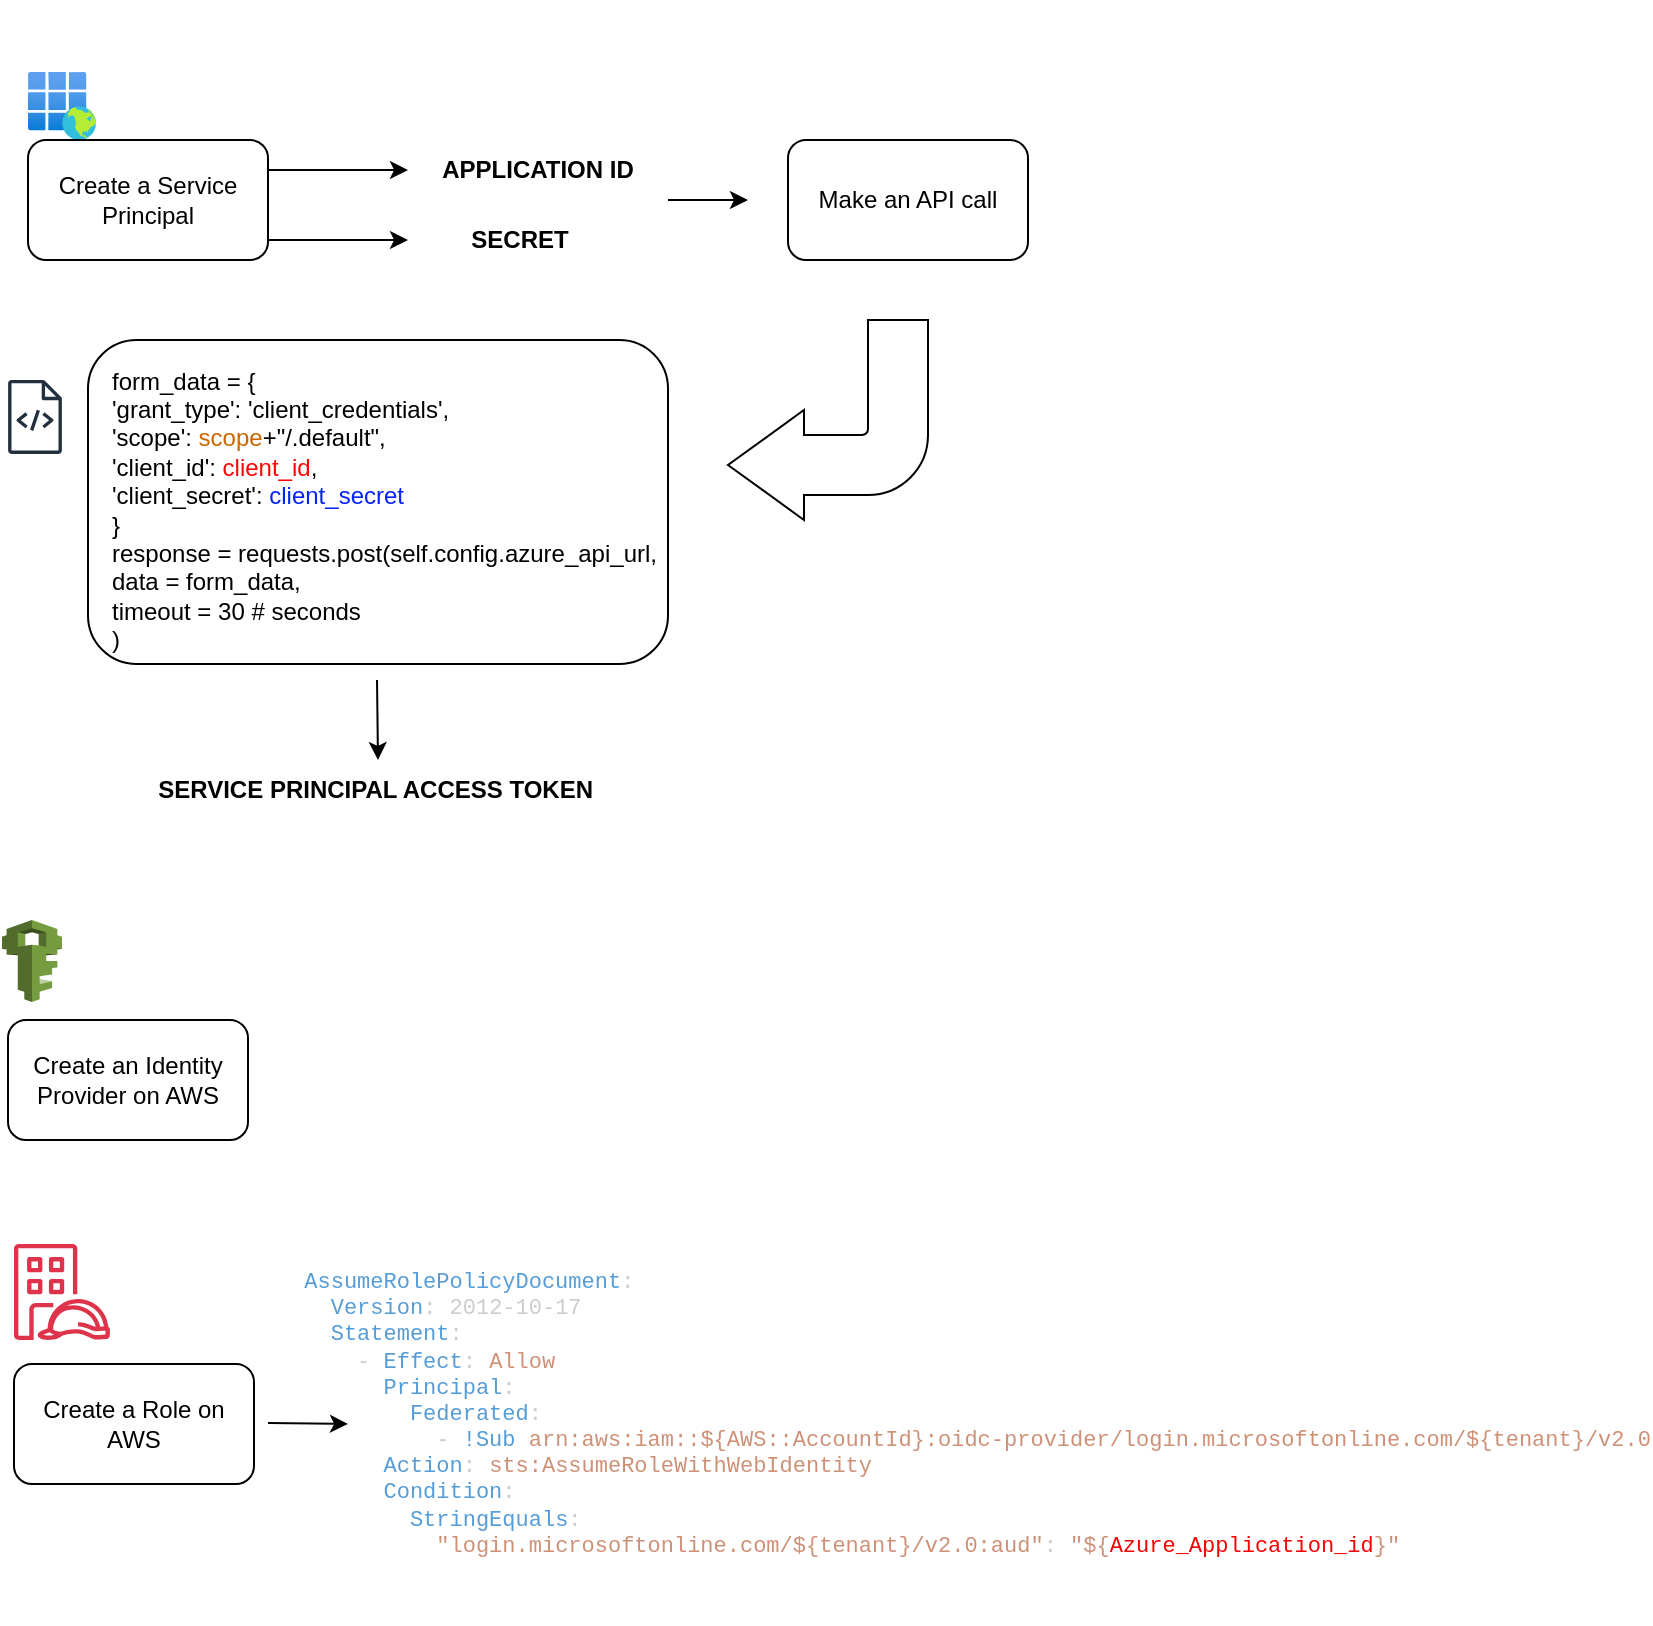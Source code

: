 <mxfile version="24.7.17">
  <diagram name="Page-1" id="rgw7u6xFR-ZV7shGWzve">
    <mxGraphModel dx="749" dy="435" grid="1" gridSize="10" guides="1" tooltips="1" connect="1" arrows="1" fold="1" page="1" pageScale="1" pageWidth="850" pageHeight="1100" math="0" shadow="0">
      <root>
        <mxCell id="0" />
        <mxCell id="1" parent="0" />
        <mxCell id="-ZoH8AaSv6jImLgKxDBK-23" value="" style="rounded=1;whiteSpace=wrap;html=1;" vertex="1" parent="1">
          <mxGeometry x="90" y="180" width="290" height="162" as="geometry" />
        </mxCell>
        <mxCell id="-ZoH8AaSv6jImLgKxDBK-1" value="" style="image;aspect=fixed;html=1;points=[];align=center;fontSize=12;image=img/lib/azure2/identity/Enterprise_Applications.svg;" vertex="1" parent="1">
          <mxGeometry x="60" y="46" width="34" height="34" as="geometry" />
        </mxCell>
        <mxCell id="-ZoH8AaSv6jImLgKxDBK-2" value="Create a Service Principal" style="rounded=1;whiteSpace=wrap;html=1;" vertex="1" parent="1">
          <mxGeometry x="60" y="80" width="120" height="60" as="geometry" />
        </mxCell>
        <mxCell id="-ZoH8AaSv6jImLgKxDBK-4" value="" style="endArrow=classic;html=1;rounded=0;exitX=1;exitY=0.25;exitDx=0;exitDy=0;" edge="1" parent="1" source="-ZoH8AaSv6jImLgKxDBK-2">
          <mxGeometry width="50" height="50" relative="1" as="geometry">
            <mxPoint x="380" y="270" as="sourcePoint" />
            <mxPoint x="250" y="95" as="targetPoint" />
          </mxGeometry>
        </mxCell>
        <mxCell id="-ZoH8AaSv6jImLgKxDBK-5" value="" style="endArrow=classic;html=1;rounded=0;exitX=1;exitY=0.25;exitDx=0;exitDy=0;" edge="1" parent="1">
          <mxGeometry width="50" height="50" relative="1" as="geometry">
            <mxPoint x="180" y="130" as="sourcePoint" />
            <mxPoint x="250" y="130" as="targetPoint" />
          </mxGeometry>
        </mxCell>
        <mxCell id="-ZoH8AaSv6jImLgKxDBK-7" value="&lt;b&gt;APPLICATION ID&lt;/b&gt;" style="text;html=1;align=center;verticalAlign=middle;whiteSpace=wrap;rounded=0;" vertex="1" parent="1">
          <mxGeometry x="250" y="80" width="130" height="30" as="geometry" />
        </mxCell>
        <mxCell id="-ZoH8AaSv6jImLgKxDBK-8" value="&lt;b&gt;SECRET&lt;/b&gt;" style="text;html=1;align=center;verticalAlign=middle;whiteSpace=wrap;rounded=0;" vertex="1" parent="1">
          <mxGeometry x="241" y="115" width="130" height="30" as="geometry" />
        </mxCell>
        <mxCell id="-ZoH8AaSv6jImLgKxDBK-19" value="" style="sketch=0;outlineConnect=0;fontColor=#232F3E;gradientColor=none;fillColor=#232F3D;strokeColor=none;dashed=0;verticalLabelPosition=bottom;verticalAlign=top;align=center;html=1;fontSize=12;fontStyle=0;aspect=fixed;pointerEvents=1;shape=mxgraph.aws4.source_code;" vertex="1" parent="1">
          <mxGeometry x="50" y="200" width="27" height="36.95" as="geometry" />
        </mxCell>
        <mxCell id="-ZoH8AaSv6jImLgKxDBK-21" value="form_data = {&lt;br&gt;                &#39;grant_type&#39;: &#39;client_credentials&#39;,&lt;br&gt;                &#39;scope&#39;: &lt;font color=&quot;#cc6600&quot;&gt;scope&lt;/font&gt;+&quot;/.default&quot;,&lt;br&gt;                &#39;client_id&#39;: &lt;font color=&quot;#ff0505&quot;&gt;client_id&lt;/font&gt;,&lt;br&gt;                &#39;client_secret&#39;: &lt;font color=&quot;#0623f9&quot;&gt;client_secret&lt;/font&gt;&lt;br&gt;            }&lt;br&gt;            response = requests.post(self.config.azure_api_url,&lt;br&gt;                data = form_data,&lt;br&gt;                timeout = 30 # seconds&lt;br&gt;            )" style="text;html=1;align=left;verticalAlign=middle;whiteSpace=wrap;rounded=0;" vertex="1" parent="1">
          <mxGeometry x="100" y="180" width="280" height="170" as="geometry" />
        </mxCell>
        <mxCell id="-ZoH8AaSv6jImLgKxDBK-24" value="" style="html=1;shadow=0;dashed=0;align=center;verticalAlign=middle;shape=mxgraph.arrows2.bendArrow;dy=15;dx=38;notch=0;arrowHead=55;rounded=1;rotation=-180;" vertex="1" parent="1">
          <mxGeometry x="410" y="170" width="100" height="100" as="geometry" />
        </mxCell>
        <mxCell id="-ZoH8AaSv6jImLgKxDBK-25" value="Make an API call" style="rounded=1;whiteSpace=wrap;html=1;" vertex="1" parent="1">
          <mxGeometry x="440" y="80" width="120" height="60" as="geometry" />
        </mxCell>
        <mxCell id="-ZoH8AaSv6jImLgKxDBK-26" value="" style="endArrow=classic;html=1;rounded=0;exitX=1;exitY=1;exitDx=0;exitDy=0;" edge="1" parent="1" source="-ZoH8AaSv6jImLgKxDBK-7">
          <mxGeometry width="50" height="50" relative="1" as="geometry">
            <mxPoint x="360" y="150" as="sourcePoint" />
            <mxPoint x="420" y="110" as="targetPoint" />
          </mxGeometry>
        </mxCell>
        <mxCell id="-ZoH8AaSv6jImLgKxDBK-28" value="" style="endArrow=classic;html=1;rounded=0;" edge="1" parent="1">
          <mxGeometry width="50" height="50" relative="1" as="geometry">
            <mxPoint x="234.5" y="350" as="sourcePoint" />
            <mxPoint x="235" y="390" as="targetPoint" />
          </mxGeometry>
        </mxCell>
        <mxCell id="-ZoH8AaSv6jImLgKxDBK-30" value="&lt;b&gt;SERVICE PRINCIPAL ACCESS TOKEN&amp;nbsp;&lt;/b&gt;" style="text;html=1;align=center;verticalAlign=middle;whiteSpace=wrap;rounded=0;" vertex="1" parent="1">
          <mxGeometry x="112.5" y="390" width="245" height="30" as="geometry" />
        </mxCell>
        <mxCell id="-ZoH8AaSv6jImLgKxDBK-32" value="" style="shape=image;verticalLabelPosition=bottom;labelBackgroundColor=default;verticalAlign=top;aspect=fixed;imageAspect=0;image=https://swimburger.net/media/ppnn3pcl/azure.png;" vertex="1" parent="1">
          <mxGeometry x="600" y="10" width="60" height="60" as="geometry" />
        </mxCell>
        <mxCell id="-ZoH8AaSv6jImLgKxDBK-33" value="" style="sketch=0;outlineConnect=0;fontColor=#232F3E;gradientColor=none;fillColor=#DD344C;strokeColor=none;dashed=0;verticalLabelPosition=bottom;verticalAlign=top;align=center;html=1;fontSize=12;fontStyle=0;aspect=fixed;pointerEvents=1;shape=mxgraph.aws4.identity_access_management_iam_roles_anywhere;" vertex="1" parent="1">
          <mxGeometry x="53" y="632" width="48" height="48" as="geometry" />
        </mxCell>
        <mxCell id="-ZoH8AaSv6jImLgKxDBK-34" value="Create a Role on AWS" style="rounded=1;whiteSpace=wrap;html=1;" vertex="1" parent="1">
          <mxGeometry x="53" y="692" width="120" height="60" as="geometry" />
        </mxCell>
        <mxCell id="-ZoH8AaSv6jImLgKxDBK-35" value="" style="endArrow=classic;html=1;rounded=0;exitX=1;exitY=0.25;exitDx=0;exitDy=0;" edge="1" parent="1">
          <mxGeometry width="50" height="50" relative="1" as="geometry">
            <mxPoint x="180" y="721.52" as="sourcePoint" />
            <mxPoint x="220" y="722" as="targetPoint" />
          </mxGeometry>
        </mxCell>
        <mxCell id="-ZoH8AaSv6jImLgKxDBK-38" value="&lt;div style=&quot;color: rgb(204, 204, 204); font-family: Consolas, &amp;quot;Courier New&amp;quot;, monospace; text-align: left; white-space: pre; font-size: 11px;&quot;&gt;&lt;font style=&quot;font-size: 11px;&quot;&gt;&amp;nbsp; &amp;nbsp; &amp;nbsp; &lt;span style=&quot;color: rgb(86, 156, 214);&quot;&gt;AssumeRolePolicyDocument&lt;/span&gt;:&lt;/font&gt;&lt;/div&gt;&lt;div style=&quot;color: rgb(204, 204, 204); font-family: Consolas, &amp;quot;Courier New&amp;quot;, monospace; text-align: left; white-space: pre; font-size: 11px;&quot;&gt;&lt;font style=&quot;font-size: 11px;&quot;&gt;&amp;nbsp; &amp;nbsp; &amp;nbsp; &amp;nbsp; &lt;span style=&quot;color: rgb(86, 156, 214);&quot;&gt;Version&lt;/span&gt;: 2012-10-17&lt;/font&gt;&lt;/div&gt;&lt;div style=&quot;color: rgb(204, 204, 204); font-family: Consolas, &amp;quot;Courier New&amp;quot;, monospace; text-align: left; white-space: pre; font-size: 11px;&quot;&gt;&lt;font style=&quot;font-size: 11px;&quot;&gt;&amp;nbsp; &amp;nbsp; &amp;nbsp; &amp;nbsp; &lt;span style=&quot;color: rgb(86, 156, 214);&quot;&gt;Statement&lt;/span&gt;:&lt;/font&gt;&lt;/div&gt;&lt;div style=&quot;color: rgb(204, 204, 204); font-family: Consolas, &amp;quot;Courier New&amp;quot;, monospace; text-align: left; white-space: pre; font-size: 11px;&quot;&gt;&lt;font style=&quot;font-size: 11px;&quot;&gt;&amp;nbsp; &amp;nbsp; &amp;nbsp; &amp;nbsp; &amp;nbsp; - &lt;span style=&quot;color: rgb(86, 156, 214);&quot;&gt;Effect&lt;/span&gt;: &lt;span style=&quot;color: rgb(206, 145, 120);&quot;&gt;Allow&lt;/span&gt;&lt;/font&gt;&lt;/div&gt;&lt;div style=&quot;color: rgb(204, 204, 204); font-family: Consolas, &amp;quot;Courier New&amp;quot;, monospace; text-align: left; white-space: pre; font-size: 11px;&quot;&gt;&lt;font style=&quot;font-size: 11px;&quot;&gt;&amp;nbsp; &amp;nbsp; &amp;nbsp; &amp;nbsp; &amp;nbsp; &amp;nbsp; &lt;span style=&quot;color: rgb(86, 156, 214);&quot;&gt;Principal&lt;/span&gt;:&lt;/font&gt;&lt;/div&gt;&lt;div style=&quot;color: rgb(204, 204, 204); font-family: Consolas, &amp;quot;Courier New&amp;quot;, monospace; text-align: left; white-space: pre; font-size: 11px;&quot;&gt;&lt;font style=&quot;font-size: 11px;&quot;&gt;&amp;nbsp; &amp;nbsp; &amp;nbsp; &amp;nbsp; &amp;nbsp; &amp;nbsp; &amp;nbsp; &lt;span style=&quot;color: rgb(86, 156, 214);&quot;&gt;Federated&lt;/span&gt;:&lt;/font&gt;&lt;/div&gt;&lt;div style=&quot;color: rgb(204, 204, 204); font-family: Consolas, &amp;quot;Courier New&amp;quot;, monospace; text-align: left; white-space: pre; font-size: 11px;&quot;&gt;&lt;font style=&quot;font-size: 11px;&quot;&gt;&amp;nbsp; &amp;nbsp; &amp;nbsp; &amp;nbsp; &amp;nbsp; &amp;nbsp; &amp;nbsp; &amp;nbsp; - &lt;span style=&quot;color: rgb(86, 156, 214);&quot;&gt;!Sub&lt;/span&gt; &lt;span style=&quot;color: rgb(206, 145, 120);&quot;&gt;arn:aws:iam::${AWS::AccountId}:oidc-provider/login.microsoftonline.com/${tenant}/v2.0&lt;/span&gt;&lt;/font&gt;&lt;/div&gt;&lt;div style=&quot;color: rgb(204, 204, 204); font-family: Consolas, &amp;quot;Courier New&amp;quot;, monospace; text-align: left; white-space: pre; font-size: 11px;&quot;&gt;&lt;font style=&quot;font-size: 11px;&quot;&gt;&amp;nbsp; &amp;nbsp; &amp;nbsp; &amp;nbsp; &amp;nbsp; &amp;nbsp; &lt;span style=&quot;color: rgb(86, 156, 214);&quot;&gt;Action&lt;/span&gt;: &lt;span style=&quot;color: rgb(206, 145, 120);&quot;&gt;sts:AssumeRoleWithWebIdentity&lt;/span&gt;&lt;/font&gt;&lt;/div&gt;&lt;div style=&quot;color: rgb(204, 204, 204); font-family: Consolas, &amp;quot;Courier New&amp;quot;, monospace; text-align: left; white-space: pre; font-size: 11px;&quot;&gt;&lt;font style=&quot;font-size: 11px;&quot;&gt;&amp;nbsp; &amp;nbsp; &amp;nbsp; &amp;nbsp; &amp;nbsp; &amp;nbsp; &lt;span style=&quot;color: rgb(86, 156, 214);&quot;&gt;Condition&lt;/span&gt;:&lt;/font&gt;&lt;/div&gt;&lt;div style=&quot;color: rgb(204, 204, 204); font-family: Consolas, &amp;quot;Courier New&amp;quot;, monospace; text-align: left; white-space: pre; font-size: 11px;&quot;&gt;&lt;font style=&quot;font-size: 11px;&quot;&gt;&amp;nbsp; &amp;nbsp; &amp;nbsp; &amp;nbsp; &amp;nbsp; &amp;nbsp; &amp;nbsp; &lt;span style=&quot;color: rgb(86, 156, 214);&quot;&gt;StringEquals&lt;/span&gt;:&lt;/font&gt;&lt;/div&gt;&lt;div style=&quot;font-family: Consolas, &amp;quot;Courier New&amp;quot;, monospace; text-align: left; white-space: pre; font-size: 11px;&quot;&gt;&lt;font style=&quot;font-size: 11px;&quot;&gt;&lt;font color=&quot;#cccccc&quot;&gt;&amp;nbsp; &amp;nbsp; &amp;nbsp; &amp;nbsp; &amp;nbsp; &amp;nbsp; &amp;nbsp; &amp;nbsp; &lt;/font&gt;&lt;span style=&quot;color: rgb(206, 145, 120);&quot;&gt;&quot;login.microsoftonline.com/${tenant}/v2.0:aud&quot;&lt;/span&gt;&lt;font color=&quot;#cccccc&quot;&gt;: &lt;/font&gt;&lt;span style=&quot;color: rgb(206, 145, 120);&quot;&gt;&quot;${&lt;/span&gt;&lt;font color=&quot;#f70202&quot;&gt;Azure_Application_id&lt;/font&gt;&lt;span style=&quot;color: rgb(206, 145, 120);&quot;&gt;}&quot;&lt;/span&gt;&lt;/font&gt;&lt;/div&gt;" style="text;html=1;align=center;verticalAlign=middle;whiteSpace=wrap;rounded=0;" vertex="1" parent="1">
          <mxGeometry x="210" y="612" width="610" height="210" as="geometry" />
        </mxCell>
        <mxCell id="-ZoH8AaSv6jImLgKxDBK-41" value="Create an Identity Provider on AWS" style="rounded=1;whiteSpace=wrap;html=1;" vertex="1" parent="1">
          <mxGeometry x="50" y="520" width="120" height="60" as="geometry" />
        </mxCell>
        <mxCell id="-ZoH8AaSv6jImLgKxDBK-42" value="" style="outlineConnect=0;dashed=0;verticalLabelPosition=bottom;verticalAlign=top;align=center;html=1;shape=mxgraph.aws3.iam;fillColor=#759C3E;gradientColor=none;" vertex="1" parent="1">
          <mxGeometry x="47" y="470" width="30" height="41" as="geometry" />
        </mxCell>
      </root>
    </mxGraphModel>
  </diagram>
</mxfile>
